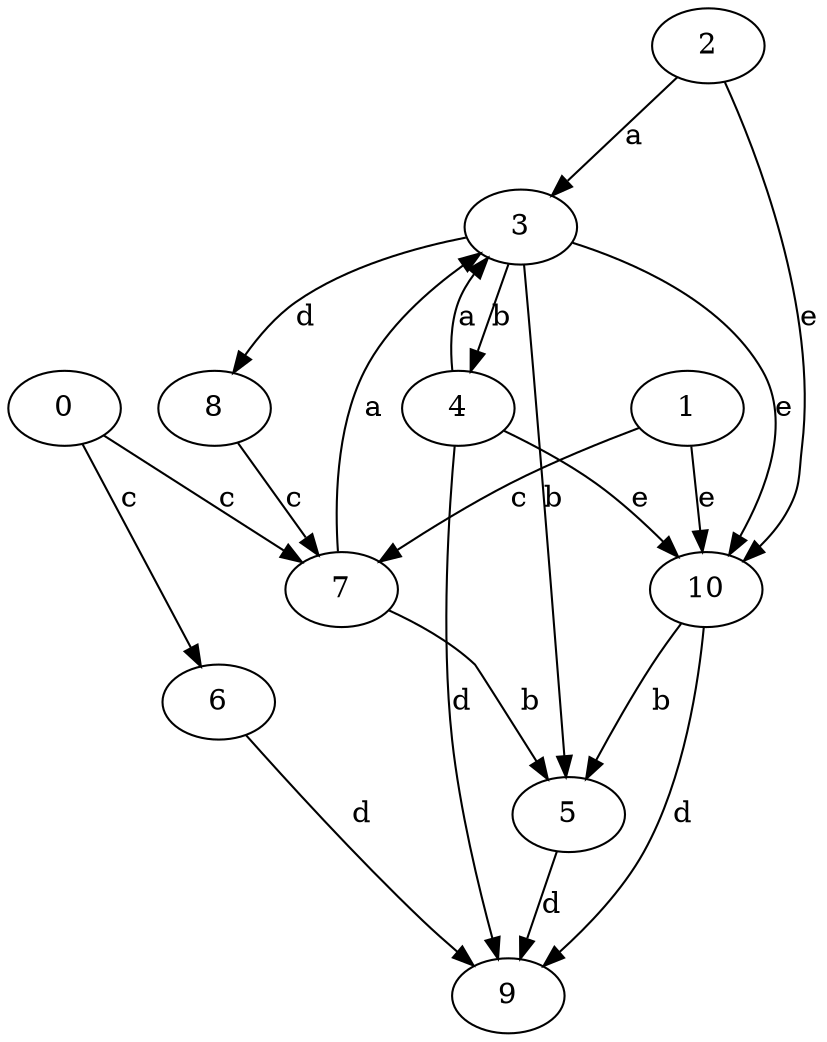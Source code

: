 strict digraph  {
2;
3;
0;
4;
5;
1;
6;
7;
8;
9;
10;
2 -> 3  [label=a];
2 -> 10  [label=e];
3 -> 4  [label=b];
3 -> 5  [label=b];
3 -> 8  [label=d];
3 -> 10  [label=e];
0 -> 6  [label=c];
0 -> 7  [label=c];
4 -> 3  [label=a];
4 -> 9  [label=d];
4 -> 10  [label=e];
5 -> 9  [label=d];
1 -> 7  [label=c];
1 -> 10  [label=e];
6 -> 9  [label=d];
7 -> 3  [label=a];
7 -> 5  [label=b];
8 -> 7  [label=c];
10 -> 5  [label=b];
10 -> 9  [label=d];
}
